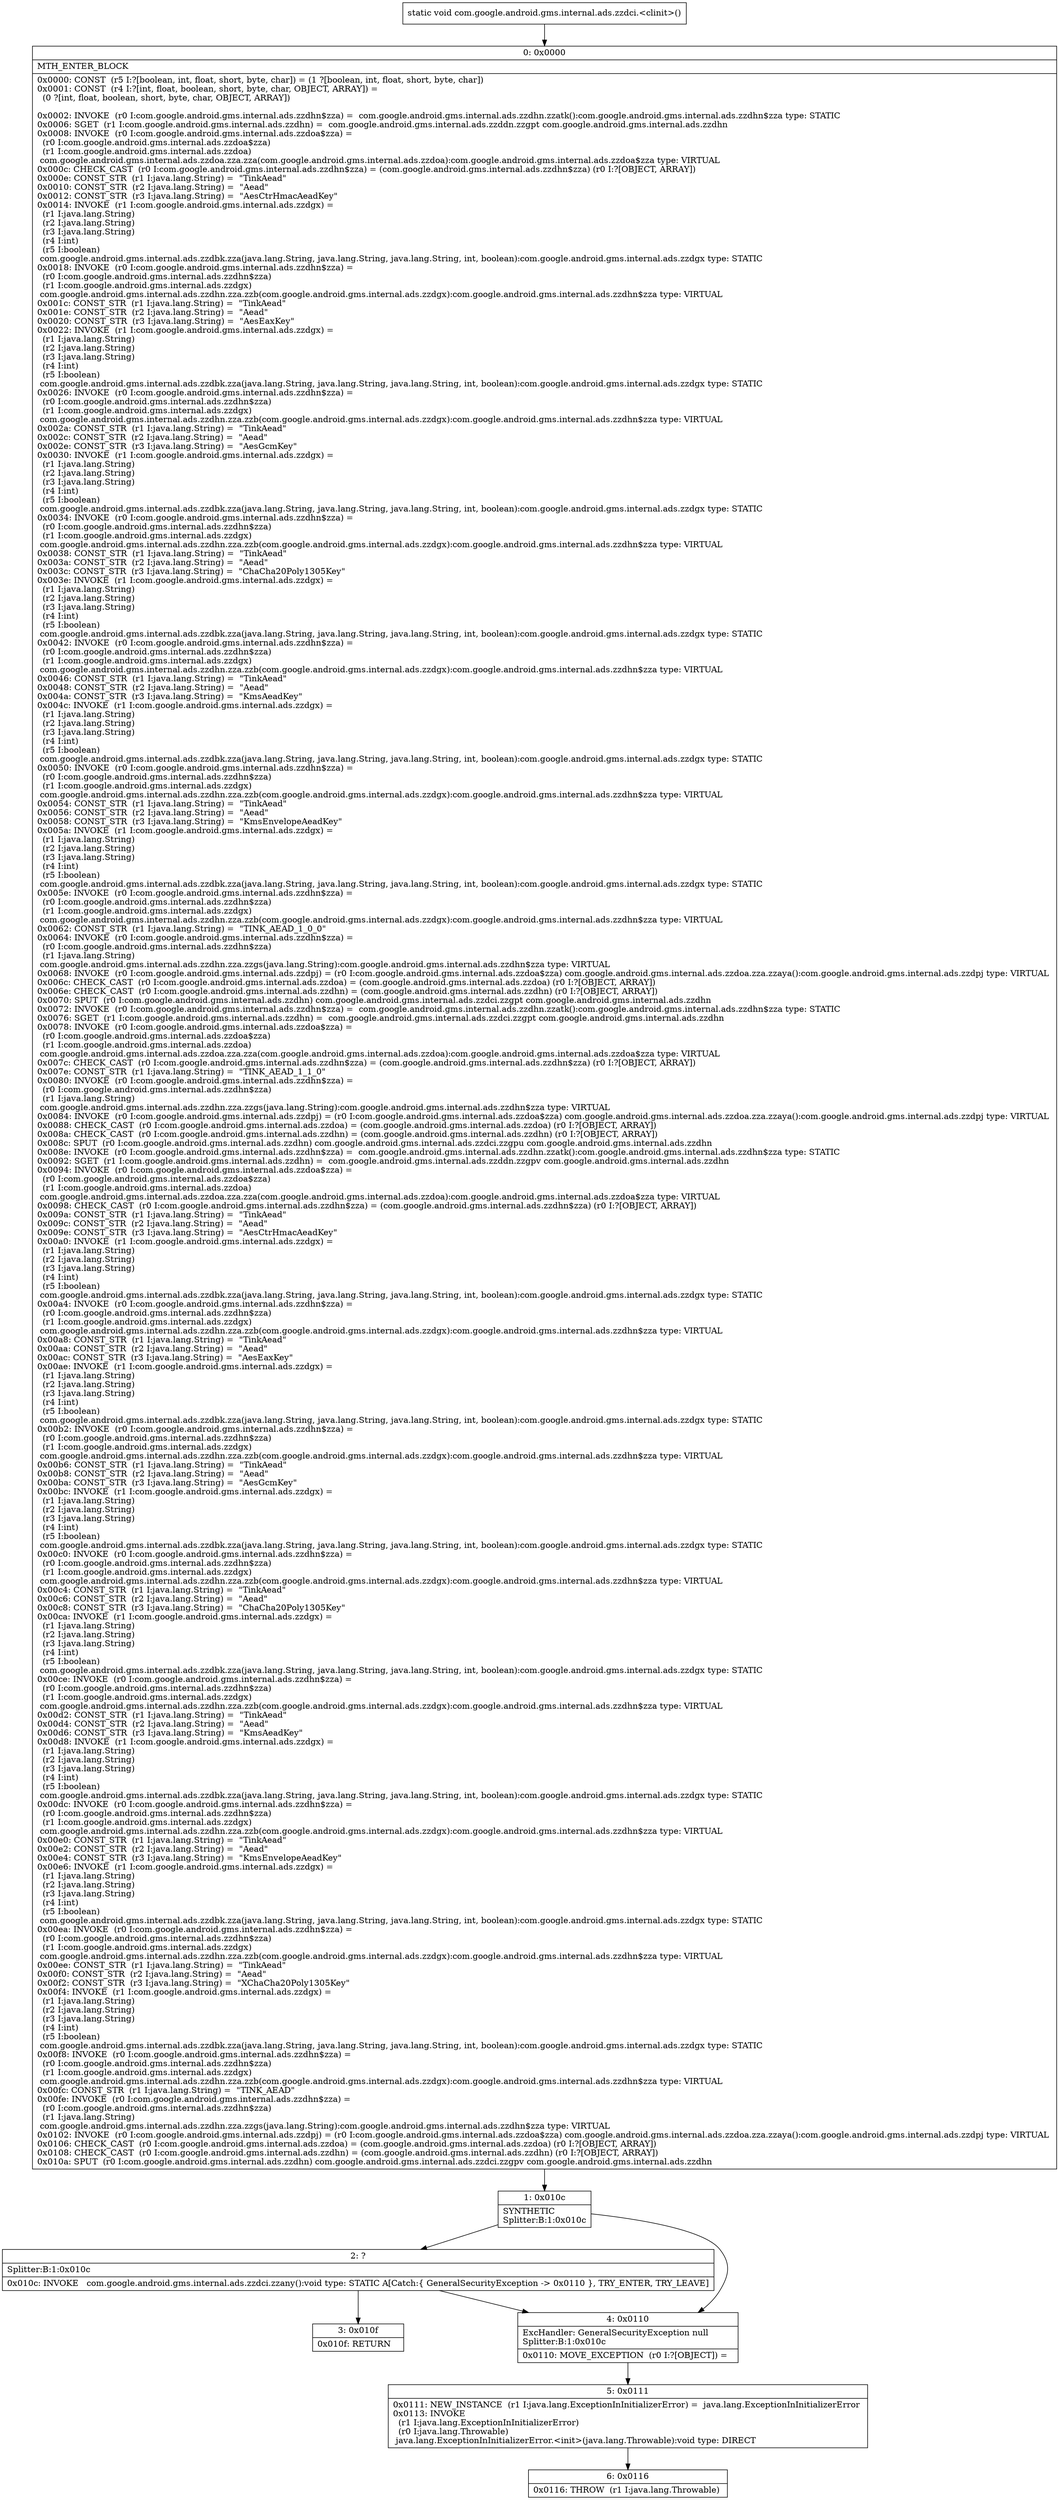digraph "CFG forcom.google.android.gms.internal.ads.zzdci.\<clinit\>()V" {
Node_0 [shape=record,label="{0\:\ 0x0000|MTH_ENTER_BLOCK\l|0x0000: CONST  (r5 I:?[boolean, int, float, short, byte, char]) = (1 ?[boolean, int, float, short, byte, char]) \l0x0001: CONST  (r4 I:?[int, float, boolean, short, byte, char, OBJECT, ARRAY]) = \l  (0 ?[int, float, boolean, short, byte, char, OBJECT, ARRAY])\l \l0x0002: INVOKE  (r0 I:com.google.android.gms.internal.ads.zzdhn$zza) =  com.google.android.gms.internal.ads.zzdhn.zzatk():com.google.android.gms.internal.ads.zzdhn$zza type: STATIC \l0x0006: SGET  (r1 I:com.google.android.gms.internal.ads.zzdhn) =  com.google.android.gms.internal.ads.zzddn.zzgpt com.google.android.gms.internal.ads.zzdhn \l0x0008: INVOKE  (r0 I:com.google.android.gms.internal.ads.zzdoa$zza) = \l  (r0 I:com.google.android.gms.internal.ads.zzdoa$zza)\l  (r1 I:com.google.android.gms.internal.ads.zzdoa)\l com.google.android.gms.internal.ads.zzdoa.zza.zza(com.google.android.gms.internal.ads.zzdoa):com.google.android.gms.internal.ads.zzdoa$zza type: VIRTUAL \l0x000c: CHECK_CAST  (r0 I:com.google.android.gms.internal.ads.zzdhn$zza) = (com.google.android.gms.internal.ads.zzdhn$zza) (r0 I:?[OBJECT, ARRAY]) \l0x000e: CONST_STR  (r1 I:java.lang.String) =  \"TinkAead\" \l0x0010: CONST_STR  (r2 I:java.lang.String) =  \"Aead\" \l0x0012: CONST_STR  (r3 I:java.lang.String) =  \"AesCtrHmacAeadKey\" \l0x0014: INVOKE  (r1 I:com.google.android.gms.internal.ads.zzdgx) = \l  (r1 I:java.lang.String)\l  (r2 I:java.lang.String)\l  (r3 I:java.lang.String)\l  (r4 I:int)\l  (r5 I:boolean)\l com.google.android.gms.internal.ads.zzdbk.zza(java.lang.String, java.lang.String, java.lang.String, int, boolean):com.google.android.gms.internal.ads.zzdgx type: STATIC \l0x0018: INVOKE  (r0 I:com.google.android.gms.internal.ads.zzdhn$zza) = \l  (r0 I:com.google.android.gms.internal.ads.zzdhn$zza)\l  (r1 I:com.google.android.gms.internal.ads.zzdgx)\l com.google.android.gms.internal.ads.zzdhn.zza.zzb(com.google.android.gms.internal.ads.zzdgx):com.google.android.gms.internal.ads.zzdhn$zza type: VIRTUAL \l0x001c: CONST_STR  (r1 I:java.lang.String) =  \"TinkAead\" \l0x001e: CONST_STR  (r2 I:java.lang.String) =  \"Aead\" \l0x0020: CONST_STR  (r3 I:java.lang.String) =  \"AesEaxKey\" \l0x0022: INVOKE  (r1 I:com.google.android.gms.internal.ads.zzdgx) = \l  (r1 I:java.lang.String)\l  (r2 I:java.lang.String)\l  (r3 I:java.lang.String)\l  (r4 I:int)\l  (r5 I:boolean)\l com.google.android.gms.internal.ads.zzdbk.zza(java.lang.String, java.lang.String, java.lang.String, int, boolean):com.google.android.gms.internal.ads.zzdgx type: STATIC \l0x0026: INVOKE  (r0 I:com.google.android.gms.internal.ads.zzdhn$zza) = \l  (r0 I:com.google.android.gms.internal.ads.zzdhn$zza)\l  (r1 I:com.google.android.gms.internal.ads.zzdgx)\l com.google.android.gms.internal.ads.zzdhn.zza.zzb(com.google.android.gms.internal.ads.zzdgx):com.google.android.gms.internal.ads.zzdhn$zza type: VIRTUAL \l0x002a: CONST_STR  (r1 I:java.lang.String) =  \"TinkAead\" \l0x002c: CONST_STR  (r2 I:java.lang.String) =  \"Aead\" \l0x002e: CONST_STR  (r3 I:java.lang.String) =  \"AesGcmKey\" \l0x0030: INVOKE  (r1 I:com.google.android.gms.internal.ads.zzdgx) = \l  (r1 I:java.lang.String)\l  (r2 I:java.lang.String)\l  (r3 I:java.lang.String)\l  (r4 I:int)\l  (r5 I:boolean)\l com.google.android.gms.internal.ads.zzdbk.zza(java.lang.String, java.lang.String, java.lang.String, int, boolean):com.google.android.gms.internal.ads.zzdgx type: STATIC \l0x0034: INVOKE  (r0 I:com.google.android.gms.internal.ads.zzdhn$zza) = \l  (r0 I:com.google.android.gms.internal.ads.zzdhn$zza)\l  (r1 I:com.google.android.gms.internal.ads.zzdgx)\l com.google.android.gms.internal.ads.zzdhn.zza.zzb(com.google.android.gms.internal.ads.zzdgx):com.google.android.gms.internal.ads.zzdhn$zza type: VIRTUAL \l0x0038: CONST_STR  (r1 I:java.lang.String) =  \"TinkAead\" \l0x003a: CONST_STR  (r2 I:java.lang.String) =  \"Aead\" \l0x003c: CONST_STR  (r3 I:java.lang.String) =  \"ChaCha20Poly1305Key\" \l0x003e: INVOKE  (r1 I:com.google.android.gms.internal.ads.zzdgx) = \l  (r1 I:java.lang.String)\l  (r2 I:java.lang.String)\l  (r3 I:java.lang.String)\l  (r4 I:int)\l  (r5 I:boolean)\l com.google.android.gms.internal.ads.zzdbk.zza(java.lang.String, java.lang.String, java.lang.String, int, boolean):com.google.android.gms.internal.ads.zzdgx type: STATIC \l0x0042: INVOKE  (r0 I:com.google.android.gms.internal.ads.zzdhn$zza) = \l  (r0 I:com.google.android.gms.internal.ads.zzdhn$zza)\l  (r1 I:com.google.android.gms.internal.ads.zzdgx)\l com.google.android.gms.internal.ads.zzdhn.zza.zzb(com.google.android.gms.internal.ads.zzdgx):com.google.android.gms.internal.ads.zzdhn$zza type: VIRTUAL \l0x0046: CONST_STR  (r1 I:java.lang.String) =  \"TinkAead\" \l0x0048: CONST_STR  (r2 I:java.lang.String) =  \"Aead\" \l0x004a: CONST_STR  (r3 I:java.lang.String) =  \"KmsAeadKey\" \l0x004c: INVOKE  (r1 I:com.google.android.gms.internal.ads.zzdgx) = \l  (r1 I:java.lang.String)\l  (r2 I:java.lang.String)\l  (r3 I:java.lang.String)\l  (r4 I:int)\l  (r5 I:boolean)\l com.google.android.gms.internal.ads.zzdbk.zza(java.lang.String, java.lang.String, java.lang.String, int, boolean):com.google.android.gms.internal.ads.zzdgx type: STATIC \l0x0050: INVOKE  (r0 I:com.google.android.gms.internal.ads.zzdhn$zza) = \l  (r0 I:com.google.android.gms.internal.ads.zzdhn$zza)\l  (r1 I:com.google.android.gms.internal.ads.zzdgx)\l com.google.android.gms.internal.ads.zzdhn.zza.zzb(com.google.android.gms.internal.ads.zzdgx):com.google.android.gms.internal.ads.zzdhn$zza type: VIRTUAL \l0x0054: CONST_STR  (r1 I:java.lang.String) =  \"TinkAead\" \l0x0056: CONST_STR  (r2 I:java.lang.String) =  \"Aead\" \l0x0058: CONST_STR  (r3 I:java.lang.String) =  \"KmsEnvelopeAeadKey\" \l0x005a: INVOKE  (r1 I:com.google.android.gms.internal.ads.zzdgx) = \l  (r1 I:java.lang.String)\l  (r2 I:java.lang.String)\l  (r3 I:java.lang.String)\l  (r4 I:int)\l  (r5 I:boolean)\l com.google.android.gms.internal.ads.zzdbk.zza(java.lang.String, java.lang.String, java.lang.String, int, boolean):com.google.android.gms.internal.ads.zzdgx type: STATIC \l0x005e: INVOKE  (r0 I:com.google.android.gms.internal.ads.zzdhn$zza) = \l  (r0 I:com.google.android.gms.internal.ads.zzdhn$zza)\l  (r1 I:com.google.android.gms.internal.ads.zzdgx)\l com.google.android.gms.internal.ads.zzdhn.zza.zzb(com.google.android.gms.internal.ads.zzdgx):com.google.android.gms.internal.ads.zzdhn$zza type: VIRTUAL \l0x0062: CONST_STR  (r1 I:java.lang.String) =  \"TINK_AEAD_1_0_0\" \l0x0064: INVOKE  (r0 I:com.google.android.gms.internal.ads.zzdhn$zza) = \l  (r0 I:com.google.android.gms.internal.ads.zzdhn$zza)\l  (r1 I:java.lang.String)\l com.google.android.gms.internal.ads.zzdhn.zza.zzgs(java.lang.String):com.google.android.gms.internal.ads.zzdhn$zza type: VIRTUAL \l0x0068: INVOKE  (r0 I:com.google.android.gms.internal.ads.zzdpj) = (r0 I:com.google.android.gms.internal.ads.zzdoa$zza) com.google.android.gms.internal.ads.zzdoa.zza.zzaya():com.google.android.gms.internal.ads.zzdpj type: VIRTUAL \l0x006c: CHECK_CAST  (r0 I:com.google.android.gms.internal.ads.zzdoa) = (com.google.android.gms.internal.ads.zzdoa) (r0 I:?[OBJECT, ARRAY]) \l0x006e: CHECK_CAST  (r0 I:com.google.android.gms.internal.ads.zzdhn) = (com.google.android.gms.internal.ads.zzdhn) (r0 I:?[OBJECT, ARRAY]) \l0x0070: SPUT  (r0 I:com.google.android.gms.internal.ads.zzdhn) com.google.android.gms.internal.ads.zzdci.zzgpt com.google.android.gms.internal.ads.zzdhn \l0x0072: INVOKE  (r0 I:com.google.android.gms.internal.ads.zzdhn$zza) =  com.google.android.gms.internal.ads.zzdhn.zzatk():com.google.android.gms.internal.ads.zzdhn$zza type: STATIC \l0x0076: SGET  (r1 I:com.google.android.gms.internal.ads.zzdhn) =  com.google.android.gms.internal.ads.zzdci.zzgpt com.google.android.gms.internal.ads.zzdhn \l0x0078: INVOKE  (r0 I:com.google.android.gms.internal.ads.zzdoa$zza) = \l  (r0 I:com.google.android.gms.internal.ads.zzdoa$zza)\l  (r1 I:com.google.android.gms.internal.ads.zzdoa)\l com.google.android.gms.internal.ads.zzdoa.zza.zza(com.google.android.gms.internal.ads.zzdoa):com.google.android.gms.internal.ads.zzdoa$zza type: VIRTUAL \l0x007c: CHECK_CAST  (r0 I:com.google.android.gms.internal.ads.zzdhn$zza) = (com.google.android.gms.internal.ads.zzdhn$zza) (r0 I:?[OBJECT, ARRAY]) \l0x007e: CONST_STR  (r1 I:java.lang.String) =  \"TINK_AEAD_1_1_0\" \l0x0080: INVOKE  (r0 I:com.google.android.gms.internal.ads.zzdhn$zza) = \l  (r0 I:com.google.android.gms.internal.ads.zzdhn$zza)\l  (r1 I:java.lang.String)\l com.google.android.gms.internal.ads.zzdhn.zza.zzgs(java.lang.String):com.google.android.gms.internal.ads.zzdhn$zza type: VIRTUAL \l0x0084: INVOKE  (r0 I:com.google.android.gms.internal.ads.zzdpj) = (r0 I:com.google.android.gms.internal.ads.zzdoa$zza) com.google.android.gms.internal.ads.zzdoa.zza.zzaya():com.google.android.gms.internal.ads.zzdpj type: VIRTUAL \l0x0088: CHECK_CAST  (r0 I:com.google.android.gms.internal.ads.zzdoa) = (com.google.android.gms.internal.ads.zzdoa) (r0 I:?[OBJECT, ARRAY]) \l0x008a: CHECK_CAST  (r0 I:com.google.android.gms.internal.ads.zzdhn) = (com.google.android.gms.internal.ads.zzdhn) (r0 I:?[OBJECT, ARRAY]) \l0x008c: SPUT  (r0 I:com.google.android.gms.internal.ads.zzdhn) com.google.android.gms.internal.ads.zzdci.zzgpu com.google.android.gms.internal.ads.zzdhn \l0x008e: INVOKE  (r0 I:com.google.android.gms.internal.ads.zzdhn$zza) =  com.google.android.gms.internal.ads.zzdhn.zzatk():com.google.android.gms.internal.ads.zzdhn$zza type: STATIC \l0x0092: SGET  (r1 I:com.google.android.gms.internal.ads.zzdhn) =  com.google.android.gms.internal.ads.zzddn.zzgpv com.google.android.gms.internal.ads.zzdhn \l0x0094: INVOKE  (r0 I:com.google.android.gms.internal.ads.zzdoa$zza) = \l  (r0 I:com.google.android.gms.internal.ads.zzdoa$zza)\l  (r1 I:com.google.android.gms.internal.ads.zzdoa)\l com.google.android.gms.internal.ads.zzdoa.zza.zza(com.google.android.gms.internal.ads.zzdoa):com.google.android.gms.internal.ads.zzdoa$zza type: VIRTUAL \l0x0098: CHECK_CAST  (r0 I:com.google.android.gms.internal.ads.zzdhn$zza) = (com.google.android.gms.internal.ads.zzdhn$zza) (r0 I:?[OBJECT, ARRAY]) \l0x009a: CONST_STR  (r1 I:java.lang.String) =  \"TinkAead\" \l0x009c: CONST_STR  (r2 I:java.lang.String) =  \"Aead\" \l0x009e: CONST_STR  (r3 I:java.lang.String) =  \"AesCtrHmacAeadKey\" \l0x00a0: INVOKE  (r1 I:com.google.android.gms.internal.ads.zzdgx) = \l  (r1 I:java.lang.String)\l  (r2 I:java.lang.String)\l  (r3 I:java.lang.String)\l  (r4 I:int)\l  (r5 I:boolean)\l com.google.android.gms.internal.ads.zzdbk.zza(java.lang.String, java.lang.String, java.lang.String, int, boolean):com.google.android.gms.internal.ads.zzdgx type: STATIC \l0x00a4: INVOKE  (r0 I:com.google.android.gms.internal.ads.zzdhn$zza) = \l  (r0 I:com.google.android.gms.internal.ads.zzdhn$zza)\l  (r1 I:com.google.android.gms.internal.ads.zzdgx)\l com.google.android.gms.internal.ads.zzdhn.zza.zzb(com.google.android.gms.internal.ads.zzdgx):com.google.android.gms.internal.ads.zzdhn$zza type: VIRTUAL \l0x00a8: CONST_STR  (r1 I:java.lang.String) =  \"TinkAead\" \l0x00aa: CONST_STR  (r2 I:java.lang.String) =  \"Aead\" \l0x00ac: CONST_STR  (r3 I:java.lang.String) =  \"AesEaxKey\" \l0x00ae: INVOKE  (r1 I:com.google.android.gms.internal.ads.zzdgx) = \l  (r1 I:java.lang.String)\l  (r2 I:java.lang.String)\l  (r3 I:java.lang.String)\l  (r4 I:int)\l  (r5 I:boolean)\l com.google.android.gms.internal.ads.zzdbk.zza(java.lang.String, java.lang.String, java.lang.String, int, boolean):com.google.android.gms.internal.ads.zzdgx type: STATIC \l0x00b2: INVOKE  (r0 I:com.google.android.gms.internal.ads.zzdhn$zza) = \l  (r0 I:com.google.android.gms.internal.ads.zzdhn$zza)\l  (r1 I:com.google.android.gms.internal.ads.zzdgx)\l com.google.android.gms.internal.ads.zzdhn.zza.zzb(com.google.android.gms.internal.ads.zzdgx):com.google.android.gms.internal.ads.zzdhn$zza type: VIRTUAL \l0x00b6: CONST_STR  (r1 I:java.lang.String) =  \"TinkAead\" \l0x00b8: CONST_STR  (r2 I:java.lang.String) =  \"Aead\" \l0x00ba: CONST_STR  (r3 I:java.lang.String) =  \"AesGcmKey\" \l0x00bc: INVOKE  (r1 I:com.google.android.gms.internal.ads.zzdgx) = \l  (r1 I:java.lang.String)\l  (r2 I:java.lang.String)\l  (r3 I:java.lang.String)\l  (r4 I:int)\l  (r5 I:boolean)\l com.google.android.gms.internal.ads.zzdbk.zza(java.lang.String, java.lang.String, java.lang.String, int, boolean):com.google.android.gms.internal.ads.zzdgx type: STATIC \l0x00c0: INVOKE  (r0 I:com.google.android.gms.internal.ads.zzdhn$zza) = \l  (r0 I:com.google.android.gms.internal.ads.zzdhn$zza)\l  (r1 I:com.google.android.gms.internal.ads.zzdgx)\l com.google.android.gms.internal.ads.zzdhn.zza.zzb(com.google.android.gms.internal.ads.zzdgx):com.google.android.gms.internal.ads.zzdhn$zza type: VIRTUAL \l0x00c4: CONST_STR  (r1 I:java.lang.String) =  \"TinkAead\" \l0x00c6: CONST_STR  (r2 I:java.lang.String) =  \"Aead\" \l0x00c8: CONST_STR  (r3 I:java.lang.String) =  \"ChaCha20Poly1305Key\" \l0x00ca: INVOKE  (r1 I:com.google.android.gms.internal.ads.zzdgx) = \l  (r1 I:java.lang.String)\l  (r2 I:java.lang.String)\l  (r3 I:java.lang.String)\l  (r4 I:int)\l  (r5 I:boolean)\l com.google.android.gms.internal.ads.zzdbk.zza(java.lang.String, java.lang.String, java.lang.String, int, boolean):com.google.android.gms.internal.ads.zzdgx type: STATIC \l0x00ce: INVOKE  (r0 I:com.google.android.gms.internal.ads.zzdhn$zza) = \l  (r0 I:com.google.android.gms.internal.ads.zzdhn$zza)\l  (r1 I:com.google.android.gms.internal.ads.zzdgx)\l com.google.android.gms.internal.ads.zzdhn.zza.zzb(com.google.android.gms.internal.ads.zzdgx):com.google.android.gms.internal.ads.zzdhn$zza type: VIRTUAL \l0x00d2: CONST_STR  (r1 I:java.lang.String) =  \"TinkAead\" \l0x00d4: CONST_STR  (r2 I:java.lang.String) =  \"Aead\" \l0x00d6: CONST_STR  (r3 I:java.lang.String) =  \"KmsAeadKey\" \l0x00d8: INVOKE  (r1 I:com.google.android.gms.internal.ads.zzdgx) = \l  (r1 I:java.lang.String)\l  (r2 I:java.lang.String)\l  (r3 I:java.lang.String)\l  (r4 I:int)\l  (r5 I:boolean)\l com.google.android.gms.internal.ads.zzdbk.zza(java.lang.String, java.lang.String, java.lang.String, int, boolean):com.google.android.gms.internal.ads.zzdgx type: STATIC \l0x00dc: INVOKE  (r0 I:com.google.android.gms.internal.ads.zzdhn$zza) = \l  (r0 I:com.google.android.gms.internal.ads.zzdhn$zza)\l  (r1 I:com.google.android.gms.internal.ads.zzdgx)\l com.google.android.gms.internal.ads.zzdhn.zza.zzb(com.google.android.gms.internal.ads.zzdgx):com.google.android.gms.internal.ads.zzdhn$zza type: VIRTUAL \l0x00e0: CONST_STR  (r1 I:java.lang.String) =  \"TinkAead\" \l0x00e2: CONST_STR  (r2 I:java.lang.String) =  \"Aead\" \l0x00e4: CONST_STR  (r3 I:java.lang.String) =  \"KmsEnvelopeAeadKey\" \l0x00e6: INVOKE  (r1 I:com.google.android.gms.internal.ads.zzdgx) = \l  (r1 I:java.lang.String)\l  (r2 I:java.lang.String)\l  (r3 I:java.lang.String)\l  (r4 I:int)\l  (r5 I:boolean)\l com.google.android.gms.internal.ads.zzdbk.zza(java.lang.String, java.lang.String, java.lang.String, int, boolean):com.google.android.gms.internal.ads.zzdgx type: STATIC \l0x00ea: INVOKE  (r0 I:com.google.android.gms.internal.ads.zzdhn$zza) = \l  (r0 I:com.google.android.gms.internal.ads.zzdhn$zza)\l  (r1 I:com.google.android.gms.internal.ads.zzdgx)\l com.google.android.gms.internal.ads.zzdhn.zza.zzb(com.google.android.gms.internal.ads.zzdgx):com.google.android.gms.internal.ads.zzdhn$zza type: VIRTUAL \l0x00ee: CONST_STR  (r1 I:java.lang.String) =  \"TinkAead\" \l0x00f0: CONST_STR  (r2 I:java.lang.String) =  \"Aead\" \l0x00f2: CONST_STR  (r3 I:java.lang.String) =  \"XChaCha20Poly1305Key\" \l0x00f4: INVOKE  (r1 I:com.google.android.gms.internal.ads.zzdgx) = \l  (r1 I:java.lang.String)\l  (r2 I:java.lang.String)\l  (r3 I:java.lang.String)\l  (r4 I:int)\l  (r5 I:boolean)\l com.google.android.gms.internal.ads.zzdbk.zza(java.lang.String, java.lang.String, java.lang.String, int, boolean):com.google.android.gms.internal.ads.zzdgx type: STATIC \l0x00f8: INVOKE  (r0 I:com.google.android.gms.internal.ads.zzdhn$zza) = \l  (r0 I:com.google.android.gms.internal.ads.zzdhn$zza)\l  (r1 I:com.google.android.gms.internal.ads.zzdgx)\l com.google.android.gms.internal.ads.zzdhn.zza.zzb(com.google.android.gms.internal.ads.zzdgx):com.google.android.gms.internal.ads.zzdhn$zza type: VIRTUAL \l0x00fc: CONST_STR  (r1 I:java.lang.String) =  \"TINK_AEAD\" \l0x00fe: INVOKE  (r0 I:com.google.android.gms.internal.ads.zzdhn$zza) = \l  (r0 I:com.google.android.gms.internal.ads.zzdhn$zza)\l  (r1 I:java.lang.String)\l com.google.android.gms.internal.ads.zzdhn.zza.zzgs(java.lang.String):com.google.android.gms.internal.ads.zzdhn$zza type: VIRTUAL \l0x0102: INVOKE  (r0 I:com.google.android.gms.internal.ads.zzdpj) = (r0 I:com.google.android.gms.internal.ads.zzdoa$zza) com.google.android.gms.internal.ads.zzdoa.zza.zzaya():com.google.android.gms.internal.ads.zzdpj type: VIRTUAL \l0x0106: CHECK_CAST  (r0 I:com.google.android.gms.internal.ads.zzdoa) = (com.google.android.gms.internal.ads.zzdoa) (r0 I:?[OBJECT, ARRAY]) \l0x0108: CHECK_CAST  (r0 I:com.google.android.gms.internal.ads.zzdhn) = (com.google.android.gms.internal.ads.zzdhn) (r0 I:?[OBJECT, ARRAY]) \l0x010a: SPUT  (r0 I:com.google.android.gms.internal.ads.zzdhn) com.google.android.gms.internal.ads.zzdci.zzgpv com.google.android.gms.internal.ads.zzdhn \l}"];
Node_1 [shape=record,label="{1\:\ 0x010c|SYNTHETIC\lSplitter:B:1:0x010c\l}"];
Node_2 [shape=record,label="{2\:\ ?|Splitter:B:1:0x010c\l|0x010c: INVOKE   com.google.android.gms.internal.ads.zzdci.zzany():void type: STATIC A[Catch:\{ GeneralSecurityException \-\> 0x0110 \}, TRY_ENTER, TRY_LEAVE]\l}"];
Node_3 [shape=record,label="{3\:\ 0x010f|0x010f: RETURN   \l}"];
Node_4 [shape=record,label="{4\:\ 0x0110|ExcHandler: GeneralSecurityException null\lSplitter:B:1:0x010c\l|0x0110: MOVE_EXCEPTION  (r0 I:?[OBJECT]) =  \l}"];
Node_5 [shape=record,label="{5\:\ 0x0111|0x0111: NEW_INSTANCE  (r1 I:java.lang.ExceptionInInitializerError) =  java.lang.ExceptionInInitializerError \l0x0113: INVOKE  \l  (r1 I:java.lang.ExceptionInInitializerError)\l  (r0 I:java.lang.Throwable)\l java.lang.ExceptionInInitializerError.\<init\>(java.lang.Throwable):void type: DIRECT \l}"];
Node_6 [shape=record,label="{6\:\ 0x0116|0x0116: THROW  (r1 I:java.lang.Throwable) \l}"];
MethodNode[shape=record,label="{static void com.google.android.gms.internal.ads.zzdci.\<clinit\>() }"];
MethodNode -> Node_0;
Node_0 -> Node_1;
Node_1 -> Node_2;
Node_1 -> Node_4;
Node_2 -> Node_3;
Node_2 -> Node_4;
Node_4 -> Node_5;
Node_5 -> Node_6;
}

